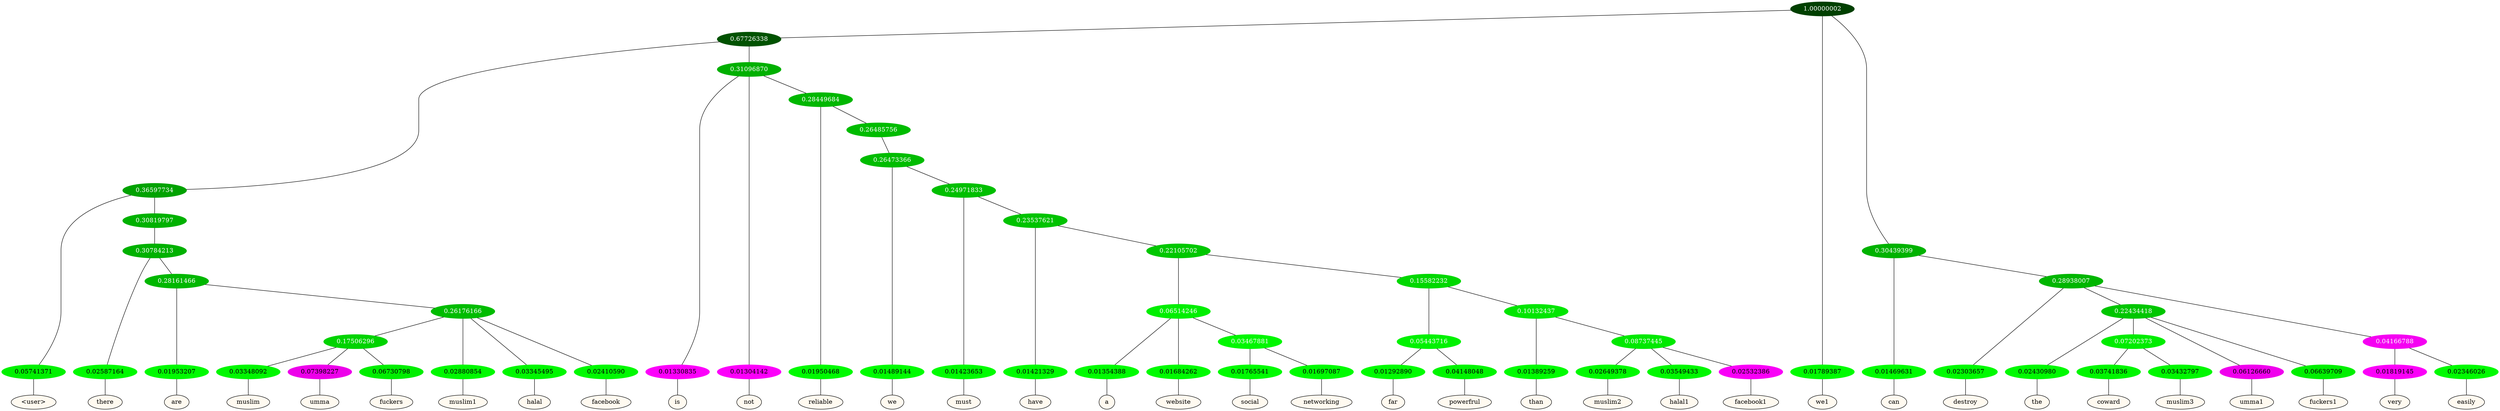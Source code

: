graph {
	node [format=png height=0.15 nodesep=0.001 ordering=out overlap=prism overlap_scaling=0.01 ranksep=0.001 ratio=0.2 style=filled width=0.15]
	{
		rank=same
		a_w_8 [label="\<user\>" color=black fillcolor=floralwhite style="filled,solid"]
		a_w_25 [label=there color=black fillcolor=floralwhite style="filled,solid"]
		a_w_30 [label=are color=black fillcolor=floralwhite style="filled,solid"]
		a_w_40 [label=muslim color=black fillcolor=floralwhite style="filled,solid"]
		a_w_41 [label=umma color=black fillcolor=floralwhite style="filled,solid"]
		a_w_42 [label=fuckers color=black fillcolor=floralwhite style="filled,solid"]
		a_w_35 [label=muslim1 color=black fillcolor=floralwhite style="filled,solid"]
		a_w_36 [label=halal color=black fillcolor=floralwhite style="filled,solid"]
		a_w_37 [label=facebook color=black fillcolor=floralwhite style="filled,solid"]
		a_w_10 [label=is color=black fillcolor=floralwhite style="filled,solid"]
		a_w_11 [label=not color=black fillcolor=floralwhite style="filled,solid"]
		a_w_17 [label=reliable color=black fillcolor=floralwhite style="filled,solid"]
		a_w_32 [label=we color=black fillcolor=floralwhite style="filled,solid"]
		a_w_38 [label=must color=black fillcolor=floralwhite style="filled,solid"]
		a_w_43 [label=have color=black fillcolor=floralwhite style="filled,solid"]
		a_w_47 [label=a color=black fillcolor=floralwhite style="filled,solid"]
		a_w_48 [label=website color=black fillcolor=floralwhite style="filled,solid"]
		a_w_52 [label=social color=black fillcolor=floralwhite style="filled,solid"]
		a_w_53 [label=networking color=black fillcolor=floralwhite style="filled,solid"]
		a_w_54 [label=far color=black fillcolor=floralwhite style="filled,solid"]
		a_w_55 [label=powerfrul color=black fillcolor=floralwhite style="filled,solid"]
		a_w_56 [label=than color=black fillcolor=floralwhite style="filled,solid"]
		a_w_58 [label=muslim2 color=black fillcolor=floralwhite style="filled,solid"]
		a_w_59 [label=halal1 color=black fillcolor=floralwhite style="filled,solid"]
		a_w_60 [label=facebook1 color=black fillcolor=floralwhite style="filled,solid"]
		a_w_2 [label=we1 color=black fillcolor=floralwhite style="filled,solid"]
		a_w_6 [label=can color=black fillcolor=floralwhite style="filled,solid"]
		a_w_13 [label=destroy color=black fillcolor=floralwhite style="filled,solid"]
		a_w_19 [label=the color=black fillcolor=floralwhite style="filled,solid"]
		a_w_28 [label=coward color=black fillcolor=floralwhite style="filled,solid"]
		a_w_29 [label=muslim3 color=black fillcolor=floralwhite style="filled,solid"]
		a_w_21 [label=umma1 color=black fillcolor=floralwhite style="filled,solid"]
		a_w_22 [label=fuckers1 color=black fillcolor=floralwhite style="filled,solid"]
		a_w_23 [label=very color=black fillcolor=floralwhite style="filled,solid"]
		a_w_24 [label=easily color=black fillcolor=floralwhite style="filled,solid"]
	}
	a_n_8 -- a_w_8
	a_n_25 -- a_w_25
	a_n_30 -- a_w_30
	a_n_40 -- a_w_40
	a_n_41 -- a_w_41
	a_n_42 -- a_w_42
	a_n_35 -- a_w_35
	a_n_36 -- a_w_36
	a_n_37 -- a_w_37
	a_n_10 -- a_w_10
	a_n_11 -- a_w_11
	a_n_17 -- a_w_17
	a_n_32 -- a_w_32
	a_n_38 -- a_w_38
	a_n_43 -- a_w_43
	a_n_47 -- a_w_47
	a_n_48 -- a_w_48
	a_n_52 -- a_w_52
	a_n_53 -- a_w_53
	a_n_54 -- a_w_54
	a_n_55 -- a_w_55
	a_n_56 -- a_w_56
	a_n_58 -- a_w_58
	a_n_59 -- a_w_59
	a_n_60 -- a_w_60
	a_n_2 -- a_w_2
	a_n_6 -- a_w_6
	a_n_13 -- a_w_13
	a_n_19 -- a_w_19
	a_n_28 -- a_w_28
	a_n_29 -- a_w_29
	a_n_21 -- a_w_21
	a_n_22 -- a_w_22
	a_n_23 -- a_w_23
	a_n_24 -- a_w_24
	{
		rank=same
		a_n_8 [label=0.05741371 color="0.334 1.000 0.943" fontcolor=black]
		a_n_25 [label=0.02587164 color="0.334 1.000 0.974" fontcolor=black]
		a_n_30 [label=0.01953207 color="0.334 1.000 0.980" fontcolor=black]
		a_n_40 [label=0.03348092 color="0.334 1.000 0.967" fontcolor=black]
		a_n_41 [label=0.07398227 color="0.835 1.000 0.926" fontcolor=black]
		a_n_42 [label=0.06730798 color="0.334 1.000 0.933" fontcolor=black]
		a_n_35 [label=0.02880854 color="0.334 1.000 0.971" fontcolor=black]
		a_n_36 [label=0.03345495 color="0.334 1.000 0.967" fontcolor=black]
		a_n_37 [label=0.02410590 color="0.334 1.000 0.976" fontcolor=black]
		a_n_10 [label=0.01330835 color="0.835 1.000 0.987" fontcolor=black]
		a_n_11 [label=0.01304142 color="0.835 1.000 0.987" fontcolor=black]
		a_n_17 [label=0.01950468 color="0.334 1.000 0.980" fontcolor=black]
		a_n_32 [label=0.01489144 color="0.334 1.000 0.985" fontcolor=black]
		a_n_38 [label=0.01423653 color="0.334 1.000 0.986" fontcolor=black]
		a_n_43 [label=0.01421329 color="0.334 1.000 0.986" fontcolor=black]
		a_n_47 [label=0.01354388 color="0.334 1.000 0.986" fontcolor=black]
		a_n_48 [label=0.01684262 color="0.334 1.000 0.983" fontcolor=black]
		a_n_52 [label=0.01765541 color="0.334 1.000 0.982" fontcolor=black]
		a_n_53 [label=0.01697087 color="0.334 1.000 0.983" fontcolor=black]
		a_n_54 [label=0.01292890 color="0.334 1.000 0.987" fontcolor=black]
		a_n_55 [label=0.04148048 color="0.334 1.000 0.959" fontcolor=black]
		a_n_56 [label=0.01389259 color="0.334 1.000 0.986" fontcolor=black]
		a_n_58 [label=0.02649378 color="0.334 1.000 0.974" fontcolor=black]
		a_n_59 [label=0.03549433 color="0.334 1.000 0.965" fontcolor=black]
		a_n_60 [label=0.02532386 color="0.835 1.000 0.975" fontcolor=black]
		a_n_2 [label=0.01789387 color="0.334 1.000 0.982" fontcolor=black]
		a_n_6 [label=0.01469631 color="0.334 1.000 0.985" fontcolor=black]
		a_n_13 [label=0.02303657 color="0.334 1.000 0.977" fontcolor=black]
		a_n_19 [label=0.02430980 color="0.334 1.000 0.976" fontcolor=black]
		a_n_28 [label=0.03741836 color="0.334 1.000 0.963" fontcolor=black]
		a_n_29 [label=0.03432797 color="0.334 1.000 0.966" fontcolor=black]
		a_n_21 [label=0.06126660 color="0.835 1.000 0.939" fontcolor=black]
		a_n_22 [label=0.06639709 color="0.334 1.000 0.934" fontcolor=black]
		a_n_23 [label=0.01819145 color="0.835 1.000 0.982" fontcolor=black]
		a_n_24 [label=0.02346026 color="0.334 1.000 0.977" fontcolor=black]
	}
	a_n_0 [label=1.00000002 color="0.334 1.000 0.250" fontcolor=grey99]
	a_n_1 [label=0.67726338 color="0.334 1.000 0.323" fontcolor=grey99]
	a_n_0 -- a_n_1
	a_n_0 -- a_n_2
	a_n_3 [label=0.30439399 color="0.334 1.000 0.696" fontcolor=grey99]
	a_n_0 -- a_n_3
	a_n_4 [label=0.36597734 color="0.334 1.000 0.634" fontcolor=grey99]
	a_n_1 -- a_n_4
	a_n_5 [label=0.31096870 color="0.334 1.000 0.689" fontcolor=grey99]
	a_n_1 -- a_n_5
	a_n_3 -- a_n_6
	a_n_7 [label=0.28938007 color="0.334 1.000 0.711" fontcolor=grey99]
	a_n_3 -- a_n_7
	a_n_4 -- a_n_8
	a_n_9 [label=0.30819797 color="0.334 1.000 0.692" fontcolor=grey99]
	a_n_4 -- a_n_9
	a_n_5 -- a_n_10
	a_n_5 -- a_n_11
	a_n_12 [label=0.28449684 color="0.334 1.000 0.716" fontcolor=grey99]
	a_n_5 -- a_n_12
	a_n_7 -- a_n_13
	a_n_14 [label=0.22434418 color="0.334 1.000 0.776" fontcolor=grey99]
	a_n_7 -- a_n_14
	a_n_15 [label=0.04166788 color="0.835 1.000 0.958" fontcolor=grey99]
	a_n_7 -- a_n_15
	a_n_16 [label=0.30784213 color="0.334 1.000 0.692" fontcolor=grey99]
	a_n_9 -- a_n_16
	a_n_12 -- a_n_17
	a_n_18 [label=0.26485756 color="0.334 1.000 0.735" fontcolor=grey99]
	a_n_12 -- a_n_18
	a_n_14 -- a_n_19
	a_n_20 [label=0.07202373 color="0.334 1.000 0.928" fontcolor=grey99]
	a_n_14 -- a_n_20
	a_n_14 -- a_n_21
	a_n_14 -- a_n_22
	a_n_15 -- a_n_23
	a_n_15 -- a_n_24
	a_n_16 -- a_n_25
	a_n_26 [label=0.28161466 color="0.334 1.000 0.718" fontcolor=grey99]
	a_n_16 -- a_n_26
	a_n_27 [label=0.26473366 color="0.334 1.000 0.735" fontcolor=grey99]
	a_n_18 -- a_n_27
	a_n_20 -- a_n_28
	a_n_20 -- a_n_29
	a_n_26 -- a_n_30
	a_n_31 [label=0.26176166 color="0.334 1.000 0.738" fontcolor=grey99]
	a_n_26 -- a_n_31
	a_n_27 -- a_n_32
	a_n_33 [label=0.24971833 color="0.334 1.000 0.750" fontcolor=grey99]
	a_n_27 -- a_n_33
	a_n_34 [label=0.17506296 color="0.334 1.000 0.825" fontcolor=grey99]
	a_n_31 -- a_n_34
	a_n_31 -- a_n_35
	a_n_31 -- a_n_36
	a_n_31 -- a_n_37
	a_n_33 -- a_n_38
	a_n_39 [label=0.23537621 color="0.334 1.000 0.765" fontcolor=grey99]
	a_n_33 -- a_n_39
	a_n_34 -- a_n_40
	a_n_34 -- a_n_41
	a_n_34 -- a_n_42
	a_n_39 -- a_n_43
	a_n_44 [label=0.22105702 color="0.334 1.000 0.779" fontcolor=grey99]
	a_n_39 -- a_n_44
	a_n_45 [label=0.06514246 color="0.334 1.000 0.935" fontcolor=grey99]
	a_n_44 -- a_n_45
	a_n_46 [label=0.15582232 color="0.334 1.000 0.844" fontcolor=grey99]
	a_n_44 -- a_n_46
	a_n_45 -- a_n_47
	a_n_45 -- a_n_48
	a_n_49 [label=0.03467881 color="0.334 1.000 0.965" fontcolor=grey99]
	a_n_45 -- a_n_49
	a_n_50 [label=0.05443716 color="0.334 1.000 0.946" fontcolor=grey99]
	a_n_46 -- a_n_50
	a_n_51 [label=0.10132437 color="0.334 1.000 0.899" fontcolor=grey99]
	a_n_46 -- a_n_51
	a_n_49 -- a_n_52
	a_n_49 -- a_n_53
	a_n_50 -- a_n_54
	a_n_50 -- a_n_55
	a_n_51 -- a_n_56
	a_n_57 [label=0.08737445 color="0.334 1.000 0.913" fontcolor=grey99]
	a_n_51 -- a_n_57
	a_n_57 -- a_n_58
	a_n_57 -- a_n_59
	a_n_57 -- a_n_60
}
